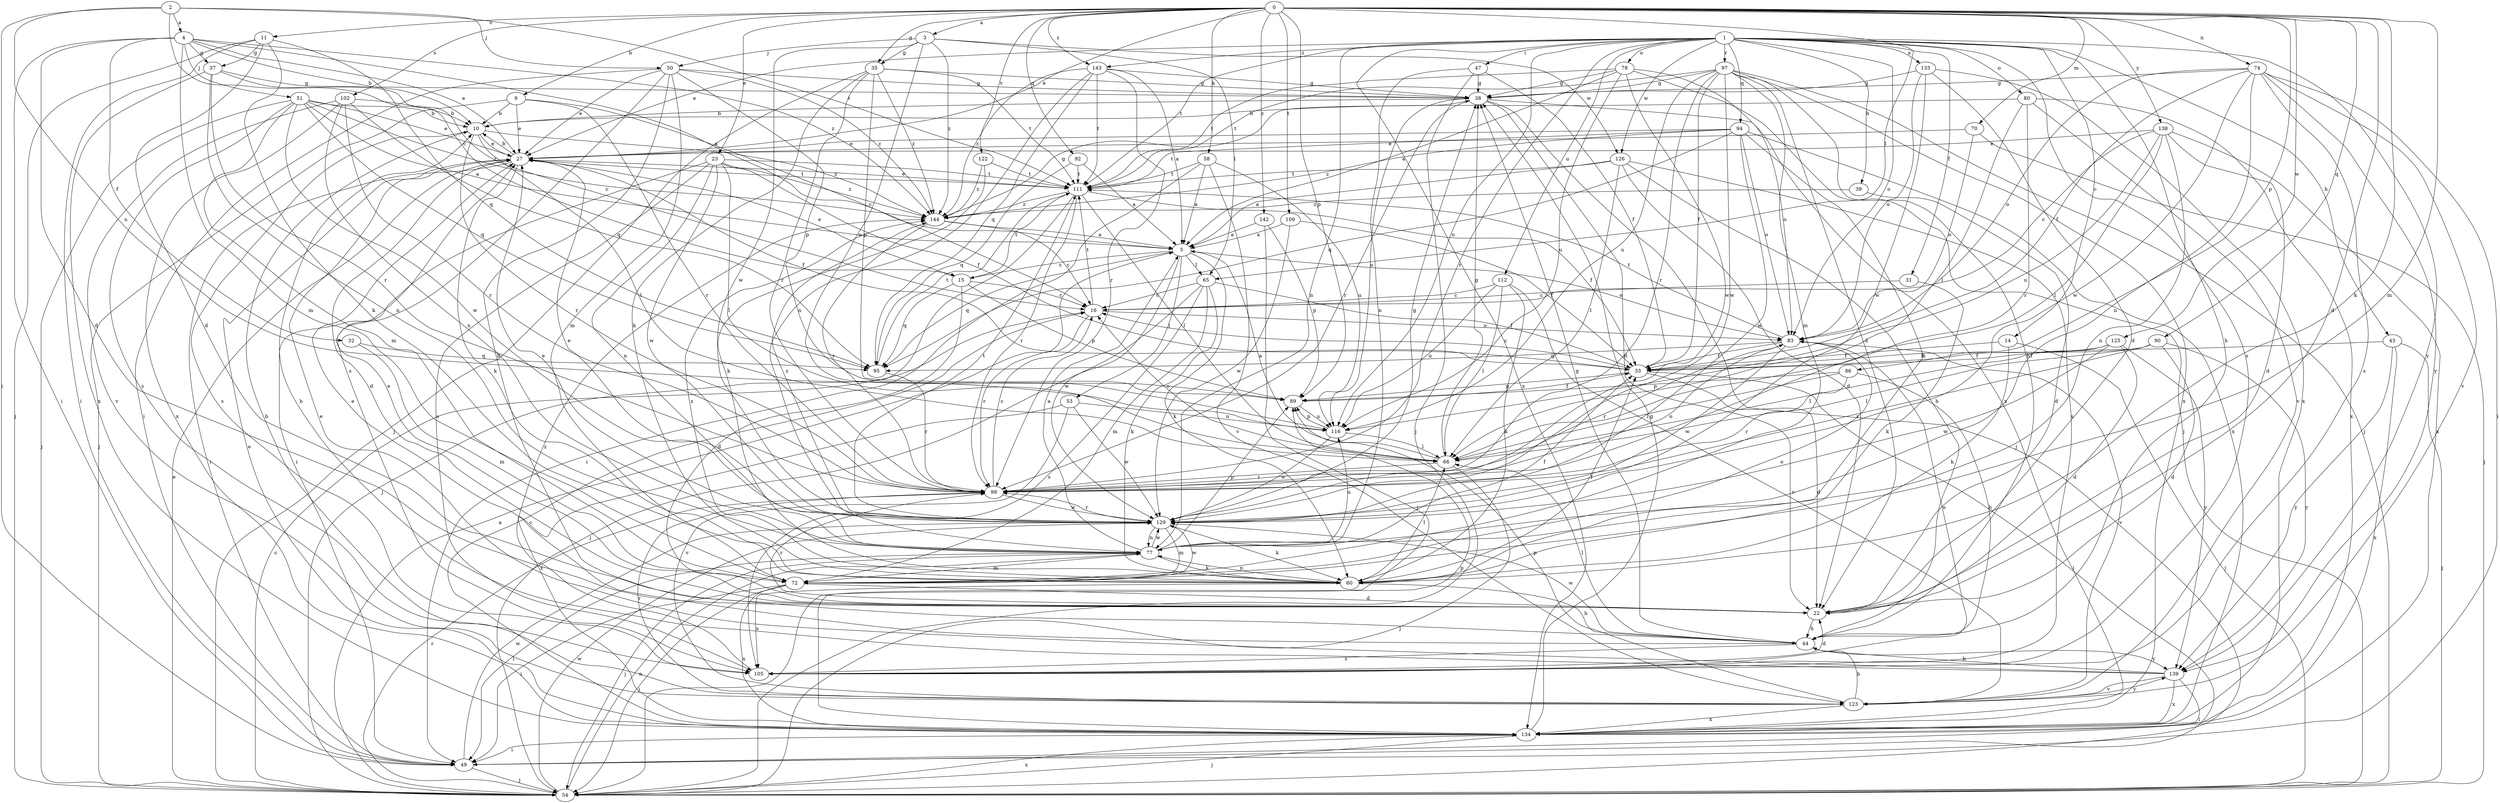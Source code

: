 strict digraph  {
0;
1;
2;
3;
4;
5;
9;
10;
11;
14;
15;
16;
22;
23;
27;
31;
32;
33;
35;
37;
38;
39;
43;
44;
47;
49;
50;
51;
53;
54;
58;
60;
65;
66;
70;
72;
74;
77;
78;
80;
83;
86;
89;
90;
92;
94;
95;
97;
99;
102;
105;
109;
111;
112;
116;
122;
123;
125;
126;
129;
133;
134;
138;
139;
142;
143;
144;
0 -> 3  [label=a];
0 -> 9  [label=b];
0 -> 11  [label=c];
0 -> 22  [label=d];
0 -> 23  [label=e];
0 -> 27  [label=e];
0 -> 35  [label=g];
0 -> 58  [label=k];
0 -> 60  [label=k];
0 -> 65  [label=l];
0 -> 70  [label=m];
0 -> 72  [label=m];
0 -> 74  [label=n];
0 -> 86  [label=p];
0 -> 89  [label=p];
0 -> 90  [label=q];
0 -> 92  [label=q];
0 -> 102  [label=s];
0 -> 109  [label=t];
0 -> 122  [label=v];
0 -> 125  [label=w];
0 -> 138  [label=y];
0 -> 142  [label=z];
0 -> 143  [label=z];
1 -> 14  [label=c];
1 -> 27  [label=e];
1 -> 31  [label=f];
1 -> 39  [label=h];
1 -> 43  [label=h];
1 -> 44  [label=h];
1 -> 47  [label=i];
1 -> 77  [label=n];
1 -> 78  [label=o];
1 -> 80  [label=o];
1 -> 83  [label=o];
1 -> 94  [label=q];
1 -> 97  [label=r];
1 -> 99  [label=r];
1 -> 105  [label=s];
1 -> 111  [label=t];
1 -> 112  [label=u];
1 -> 116  [label=u];
1 -> 126  [label=w];
1 -> 133  [label=x];
1 -> 134  [label=x];
1 -> 139  [label=y];
1 -> 143  [label=z];
2 -> 4  [label=a];
2 -> 15  [label=c];
2 -> 49  [label=i];
2 -> 50  [label=j];
2 -> 111  [label=t];
2 -> 116  [label=u];
3 -> 35  [label=g];
3 -> 50  [label=j];
3 -> 65  [label=l];
3 -> 116  [label=u];
3 -> 126  [label=w];
3 -> 129  [label=w];
3 -> 144  [label=z];
4 -> 5  [label=a];
4 -> 10  [label=b];
4 -> 22  [label=d];
4 -> 27  [label=e];
4 -> 32  [label=f];
4 -> 37  [label=g];
4 -> 49  [label=i];
4 -> 51  [label=j];
4 -> 72  [label=m];
4 -> 144  [label=z];
5 -> 15  [label=c];
5 -> 53  [label=j];
5 -> 60  [label=k];
5 -> 65  [label=l];
5 -> 83  [label=o];
5 -> 95  [label=q];
5 -> 129  [label=w];
9 -> 10  [label=b];
9 -> 16  [label=c];
9 -> 27  [label=e];
9 -> 54  [label=j];
9 -> 99  [label=r];
10 -> 27  [label=e];
10 -> 66  [label=l];
10 -> 99  [label=r];
10 -> 105  [label=s];
10 -> 144  [label=z];
11 -> 22  [label=d];
11 -> 37  [label=g];
11 -> 49  [label=i];
11 -> 54  [label=j];
11 -> 60  [label=k];
11 -> 95  [label=q];
14 -> 33  [label=f];
14 -> 54  [label=j];
14 -> 60  [label=k];
15 -> 16  [label=c];
15 -> 22  [label=d];
15 -> 27  [label=e];
15 -> 89  [label=p];
15 -> 95  [label=q];
15 -> 111  [label=t];
16 -> 83  [label=o];
16 -> 99  [label=r];
16 -> 111  [label=t];
22 -> 27  [label=e];
22 -> 44  [label=h];
22 -> 99  [label=r];
23 -> 33  [label=f];
23 -> 49  [label=i];
23 -> 66  [label=l];
23 -> 77  [label=n];
23 -> 105  [label=s];
23 -> 111  [label=t];
23 -> 129  [label=w];
23 -> 144  [label=z];
27 -> 10  [label=b];
27 -> 22  [label=d];
27 -> 33  [label=f];
27 -> 49  [label=i];
27 -> 60  [label=k];
27 -> 111  [label=t];
31 -> 16  [label=c];
31 -> 60  [label=k];
32 -> 72  [label=m];
32 -> 95  [label=q];
33 -> 16  [label=c];
33 -> 22  [label=d];
33 -> 49  [label=i];
33 -> 89  [label=p];
35 -> 38  [label=g];
35 -> 54  [label=j];
35 -> 60  [label=k];
35 -> 89  [label=p];
35 -> 99  [label=r];
35 -> 111  [label=t];
35 -> 144  [label=z];
37 -> 16  [label=c];
37 -> 38  [label=g];
37 -> 77  [label=n];
37 -> 99  [label=r];
37 -> 134  [label=x];
38 -> 10  [label=b];
38 -> 22  [label=d];
38 -> 54  [label=j];
38 -> 83  [label=o];
38 -> 99  [label=r];
38 -> 116  [label=u];
39 -> 22  [label=d];
39 -> 144  [label=z];
43 -> 33  [label=f];
43 -> 54  [label=j];
43 -> 134  [label=x];
43 -> 139  [label=y];
44 -> 27  [label=e];
44 -> 38  [label=g];
44 -> 66  [label=l];
44 -> 105  [label=s];
44 -> 129  [label=w];
44 -> 139  [label=y];
47 -> 33  [label=f];
47 -> 38  [label=g];
47 -> 54  [label=j];
47 -> 77  [label=n];
49 -> 54  [label=j];
49 -> 129  [label=w];
50 -> 27  [label=e];
50 -> 38  [label=g];
50 -> 44  [label=h];
50 -> 49  [label=i];
50 -> 72  [label=m];
50 -> 89  [label=p];
50 -> 105  [label=s];
50 -> 144  [label=z];
51 -> 5  [label=a];
51 -> 10  [label=b];
51 -> 27  [label=e];
51 -> 54  [label=j];
51 -> 72  [label=m];
51 -> 95  [label=q];
51 -> 105  [label=s];
51 -> 129  [label=w];
51 -> 144  [label=z];
53 -> 116  [label=u];
53 -> 123  [label=v];
53 -> 129  [label=w];
53 -> 134  [label=x];
54 -> 5  [label=a];
54 -> 16  [label=c];
54 -> 27  [label=e];
54 -> 77  [label=n];
54 -> 99  [label=r];
54 -> 129  [label=w];
54 -> 134  [label=x];
58 -> 5  [label=a];
58 -> 49  [label=i];
58 -> 111  [label=t];
58 -> 116  [label=u];
58 -> 123  [label=v];
60 -> 33  [label=f];
60 -> 44  [label=h];
60 -> 66  [label=l];
60 -> 77  [label=n];
60 -> 105  [label=s];
60 -> 144  [label=z];
65 -> 16  [label=c];
65 -> 33  [label=f];
65 -> 54  [label=j];
65 -> 60  [label=k];
65 -> 72  [label=m];
65 -> 105  [label=s];
66 -> 5  [label=a];
66 -> 16  [label=c];
66 -> 38  [label=g];
66 -> 54  [label=j];
66 -> 99  [label=r];
70 -> 27  [label=e];
70 -> 54  [label=j];
70 -> 83  [label=o];
72 -> 22  [label=d];
72 -> 49  [label=i];
72 -> 54  [label=j];
72 -> 83  [label=o];
72 -> 129  [label=w];
72 -> 134  [label=x];
74 -> 33  [label=f];
74 -> 38  [label=g];
74 -> 49  [label=i];
74 -> 77  [label=n];
74 -> 83  [label=o];
74 -> 105  [label=s];
74 -> 123  [label=v];
74 -> 129  [label=w];
74 -> 139  [label=y];
77 -> 5  [label=a];
77 -> 27  [label=e];
77 -> 33  [label=f];
77 -> 49  [label=i];
77 -> 54  [label=j];
77 -> 60  [label=k];
77 -> 72  [label=m];
77 -> 89  [label=p];
77 -> 116  [label=u];
77 -> 129  [label=w];
78 -> 5  [label=a];
78 -> 38  [label=g];
78 -> 54  [label=j];
78 -> 111  [label=t];
78 -> 116  [label=u];
78 -> 129  [label=w];
78 -> 134  [label=x];
80 -> 10  [label=b];
80 -> 66  [label=l];
80 -> 99  [label=r];
80 -> 123  [label=v];
80 -> 134  [label=x];
83 -> 33  [label=f];
83 -> 95  [label=q];
83 -> 99  [label=r];
83 -> 111  [label=t];
83 -> 123  [label=v];
83 -> 129  [label=w];
86 -> 44  [label=h];
86 -> 66  [label=l];
86 -> 89  [label=p];
86 -> 99  [label=r];
89 -> 33  [label=f];
89 -> 116  [label=u];
90 -> 22  [label=d];
90 -> 33  [label=f];
90 -> 66  [label=l];
90 -> 99  [label=r];
90 -> 139  [label=y];
92 -> 5  [label=a];
92 -> 95  [label=q];
92 -> 111  [label=t];
94 -> 27  [label=e];
94 -> 60  [label=k];
94 -> 83  [label=o];
94 -> 95  [label=q];
94 -> 111  [label=t];
94 -> 129  [label=w];
94 -> 134  [label=x];
94 -> 144  [label=z];
95 -> 99  [label=r];
95 -> 111  [label=t];
97 -> 22  [label=d];
97 -> 33  [label=f];
97 -> 38  [label=g];
97 -> 44  [label=h];
97 -> 54  [label=j];
97 -> 72  [label=m];
97 -> 99  [label=r];
97 -> 111  [label=t];
97 -> 116  [label=u];
97 -> 129  [label=w];
97 -> 134  [label=x];
99 -> 16  [label=c];
99 -> 83  [label=o];
99 -> 129  [label=w];
102 -> 10  [label=b];
102 -> 77  [label=n];
102 -> 95  [label=q];
102 -> 99  [label=r];
102 -> 123  [label=v];
102 -> 134  [label=x];
105 -> 22  [label=d];
105 -> 83  [label=o];
105 -> 144  [label=z];
109 -> 5  [label=a];
109 -> 33  [label=f];
109 -> 129  [label=w];
111 -> 27  [label=e];
111 -> 33  [label=f];
111 -> 54  [label=j];
111 -> 66  [label=l];
111 -> 99  [label=r];
111 -> 144  [label=z];
112 -> 16  [label=c];
112 -> 60  [label=k];
112 -> 66  [label=l];
112 -> 116  [label=u];
112 -> 123  [label=v];
116 -> 66  [label=l];
116 -> 89  [label=p];
116 -> 129  [label=w];
122 -> 60  [label=k];
122 -> 111  [label=t];
122 -> 144  [label=z];
123 -> 10  [label=b];
123 -> 44  [label=h];
123 -> 89  [label=p];
123 -> 99  [label=r];
123 -> 134  [label=x];
123 -> 139  [label=y];
125 -> 22  [label=d];
125 -> 33  [label=f];
125 -> 66  [label=l];
125 -> 129  [label=w];
125 -> 139  [label=y];
126 -> 5  [label=a];
126 -> 22  [label=d];
126 -> 44  [label=h];
126 -> 66  [label=l];
126 -> 105  [label=s];
126 -> 111  [label=t];
129 -> 27  [label=e];
129 -> 38  [label=g];
129 -> 60  [label=k];
129 -> 72  [label=m];
129 -> 77  [label=n];
129 -> 99  [label=r];
129 -> 111  [label=t];
129 -> 144  [label=z];
133 -> 22  [label=d];
133 -> 38  [label=g];
133 -> 83  [label=o];
133 -> 129  [label=w];
133 -> 134  [label=x];
134 -> 16  [label=c];
134 -> 27  [label=e];
134 -> 38  [label=g];
134 -> 49  [label=i];
134 -> 54  [label=j];
134 -> 89  [label=p];
138 -> 16  [label=c];
138 -> 22  [label=d];
138 -> 27  [label=e];
138 -> 66  [label=l];
138 -> 77  [label=n];
138 -> 116  [label=u];
138 -> 134  [label=x];
139 -> 10  [label=b];
139 -> 27  [label=e];
139 -> 44  [label=h];
139 -> 49  [label=i];
139 -> 123  [label=v];
139 -> 134  [label=x];
142 -> 5  [label=a];
142 -> 54  [label=j];
142 -> 89  [label=p];
143 -> 5  [label=a];
143 -> 38  [label=g];
143 -> 77  [label=n];
143 -> 95  [label=q];
143 -> 99  [label=r];
143 -> 111  [label=t];
143 -> 144  [label=z];
144 -> 5  [label=a];
144 -> 16  [label=c];
144 -> 38  [label=g];
144 -> 99  [label=r];
}
